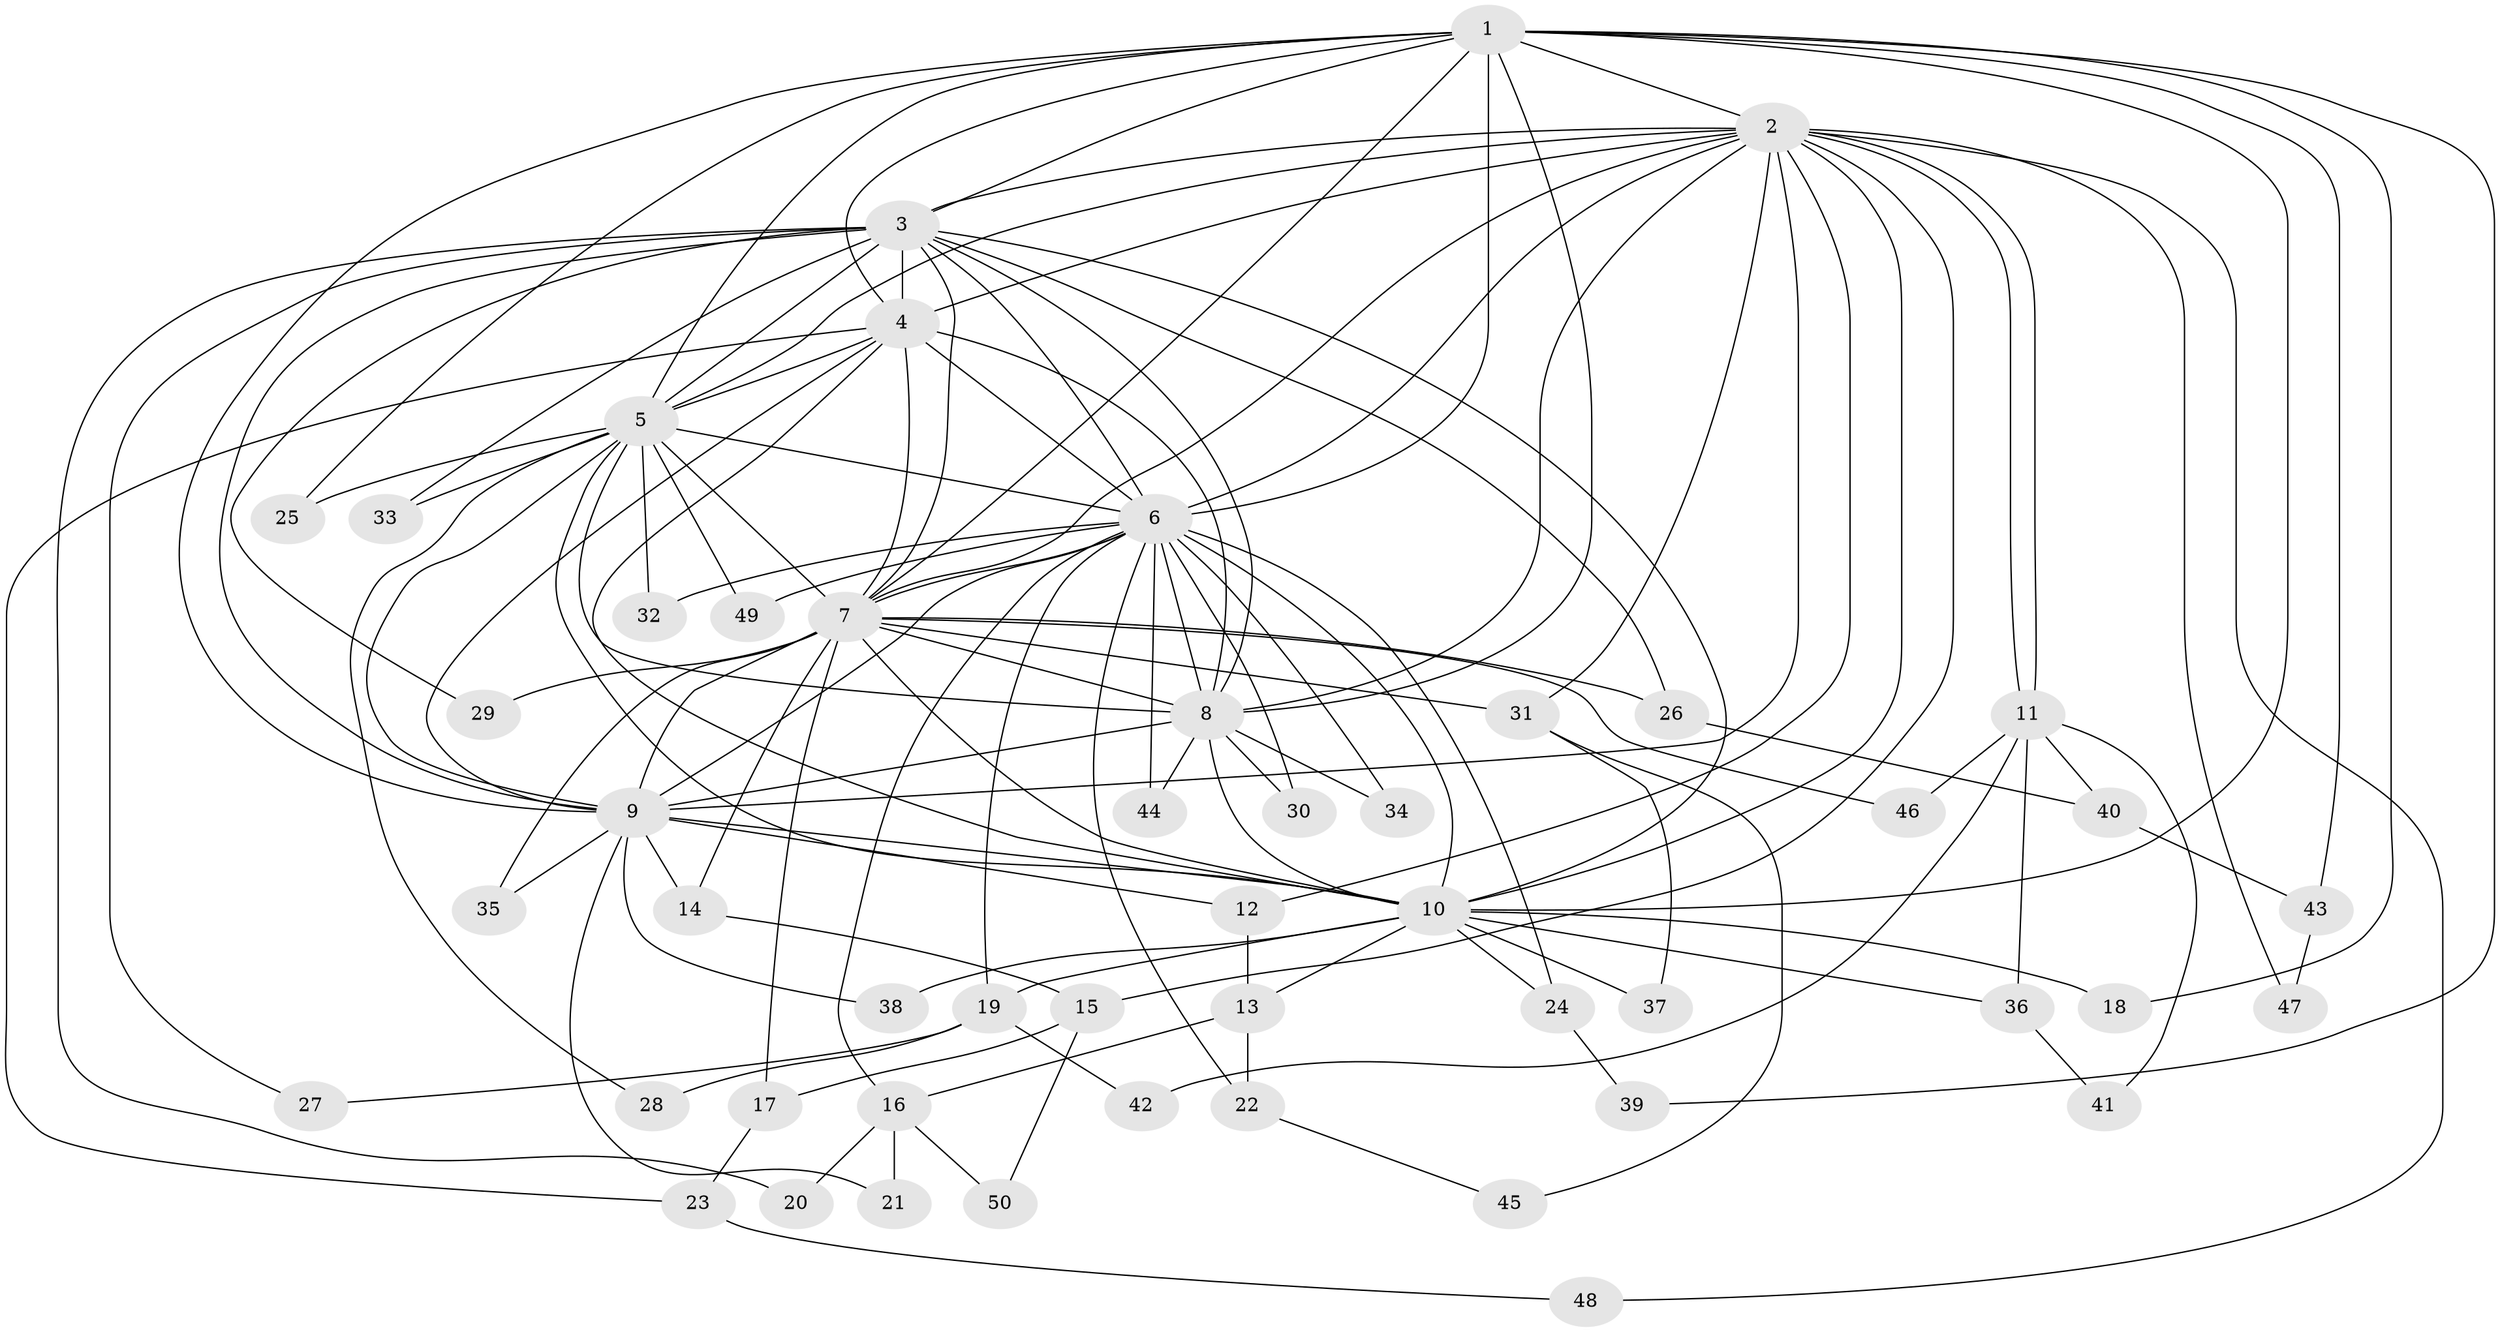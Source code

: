 // Generated by graph-tools (version 1.1) at 2025/01/03/09/25 03:01:16]
// undirected, 50 vertices, 125 edges
graph export_dot {
graph [start="1"]
  node [color=gray90,style=filled];
  1;
  2;
  3;
  4;
  5;
  6;
  7;
  8;
  9;
  10;
  11;
  12;
  13;
  14;
  15;
  16;
  17;
  18;
  19;
  20;
  21;
  22;
  23;
  24;
  25;
  26;
  27;
  28;
  29;
  30;
  31;
  32;
  33;
  34;
  35;
  36;
  37;
  38;
  39;
  40;
  41;
  42;
  43;
  44;
  45;
  46;
  47;
  48;
  49;
  50;
  1 -- 2;
  1 -- 3;
  1 -- 4;
  1 -- 5;
  1 -- 6;
  1 -- 7;
  1 -- 8;
  1 -- 9;
  1 -- 10;
  1 -- 18;
  1 -- 25;
  1 -- 39;
  1 -- 43;
  2 -- 3;
  2 -- 4;
  2 -- 5;
  2 -- 6;
  2 -- 7;
  2 -- 8;
  2 -- 9;
  2 -- 10;
  2 -- 11;
  2 -- 11;
  2 -- 12;
  2 -- 15;
  2 -- 31;
  2 -- 47;
  2 -- 48;
  3 -- 4;
  3 -- 5;
  3 -- 6;
  3 -- 7;
  3 -- 8;
  3 -- 9;
  3 -- 10;
  3 -- 20;
  3 -- 26;
  3 -- 27;
  3 -- 29;
  3 -- 33;
  4 -- 5;
  4 -- 6;
  4 -- 7;
  4 -- 8;
  4 -- 9;
  4 -- 10;
  4 -- 23;
  5 -- 6;
  5 -- 7;
  5 -- 8;
  5 -- 9;
  5 -- 10;
  5 -- 25;
  5 -- 28;
  5 -- 32;
  5 -- 33;
  5 -- 49;
  6 -- 7;
  6 -- 8;
  6 -- 9;
  6 -- 10;
  6 -- 16;
  6 -- 19;
  6 -- 22;
  6 -- 24;
  6 -- 30;
  6 -- 32;
  6 -- 34;
  6 -- 44;
  6 -- 49;
  7 -- 8;
  7 -- 9;
  7 -- 10;
  7 -- 14;
  7 -- 17;
  7 -- 26;
  7 -- 29;
  7 -- 31;
  7 -- 35;
  7 -- 46;
  8 -- 9;
  8 -- 10;
  8 -- 30;
  8 -- 34;
  8 -- 44;
  9 -- 10;
  9 -- 12;
  9 -- 14;
  9 -- 21;
  9 -- 35;
  9 -- 38;
  10 -- 13;
  10 -- 18;
  10 -- 19;
  10 -- 24;
  10 -- 36;
  10 -- 37;
  10 -- 38;
  11 -- 36;
  11 -- 40;
  11 -- 41;
  11 -- 42;
  11 -- 46;
  12 -- 13;
  13 -- 16;
  13 -- 22;
  14 -- 15;
  15 -- 17;
  15 -- 50;
  16 -- 20;
  16 -- 21;
  16 -- 50;
  17 -- 23;
  19 -- 27;
  19 -- 28;
  19 -- 42;
  22 -- 45;
  23 -- 48;
  24 -- 39;
  26 -- 40;
  31 -- 37;
  31 -- 45;
  36 -- 41;
  40 -- 43;
  43 -- 47;
}
